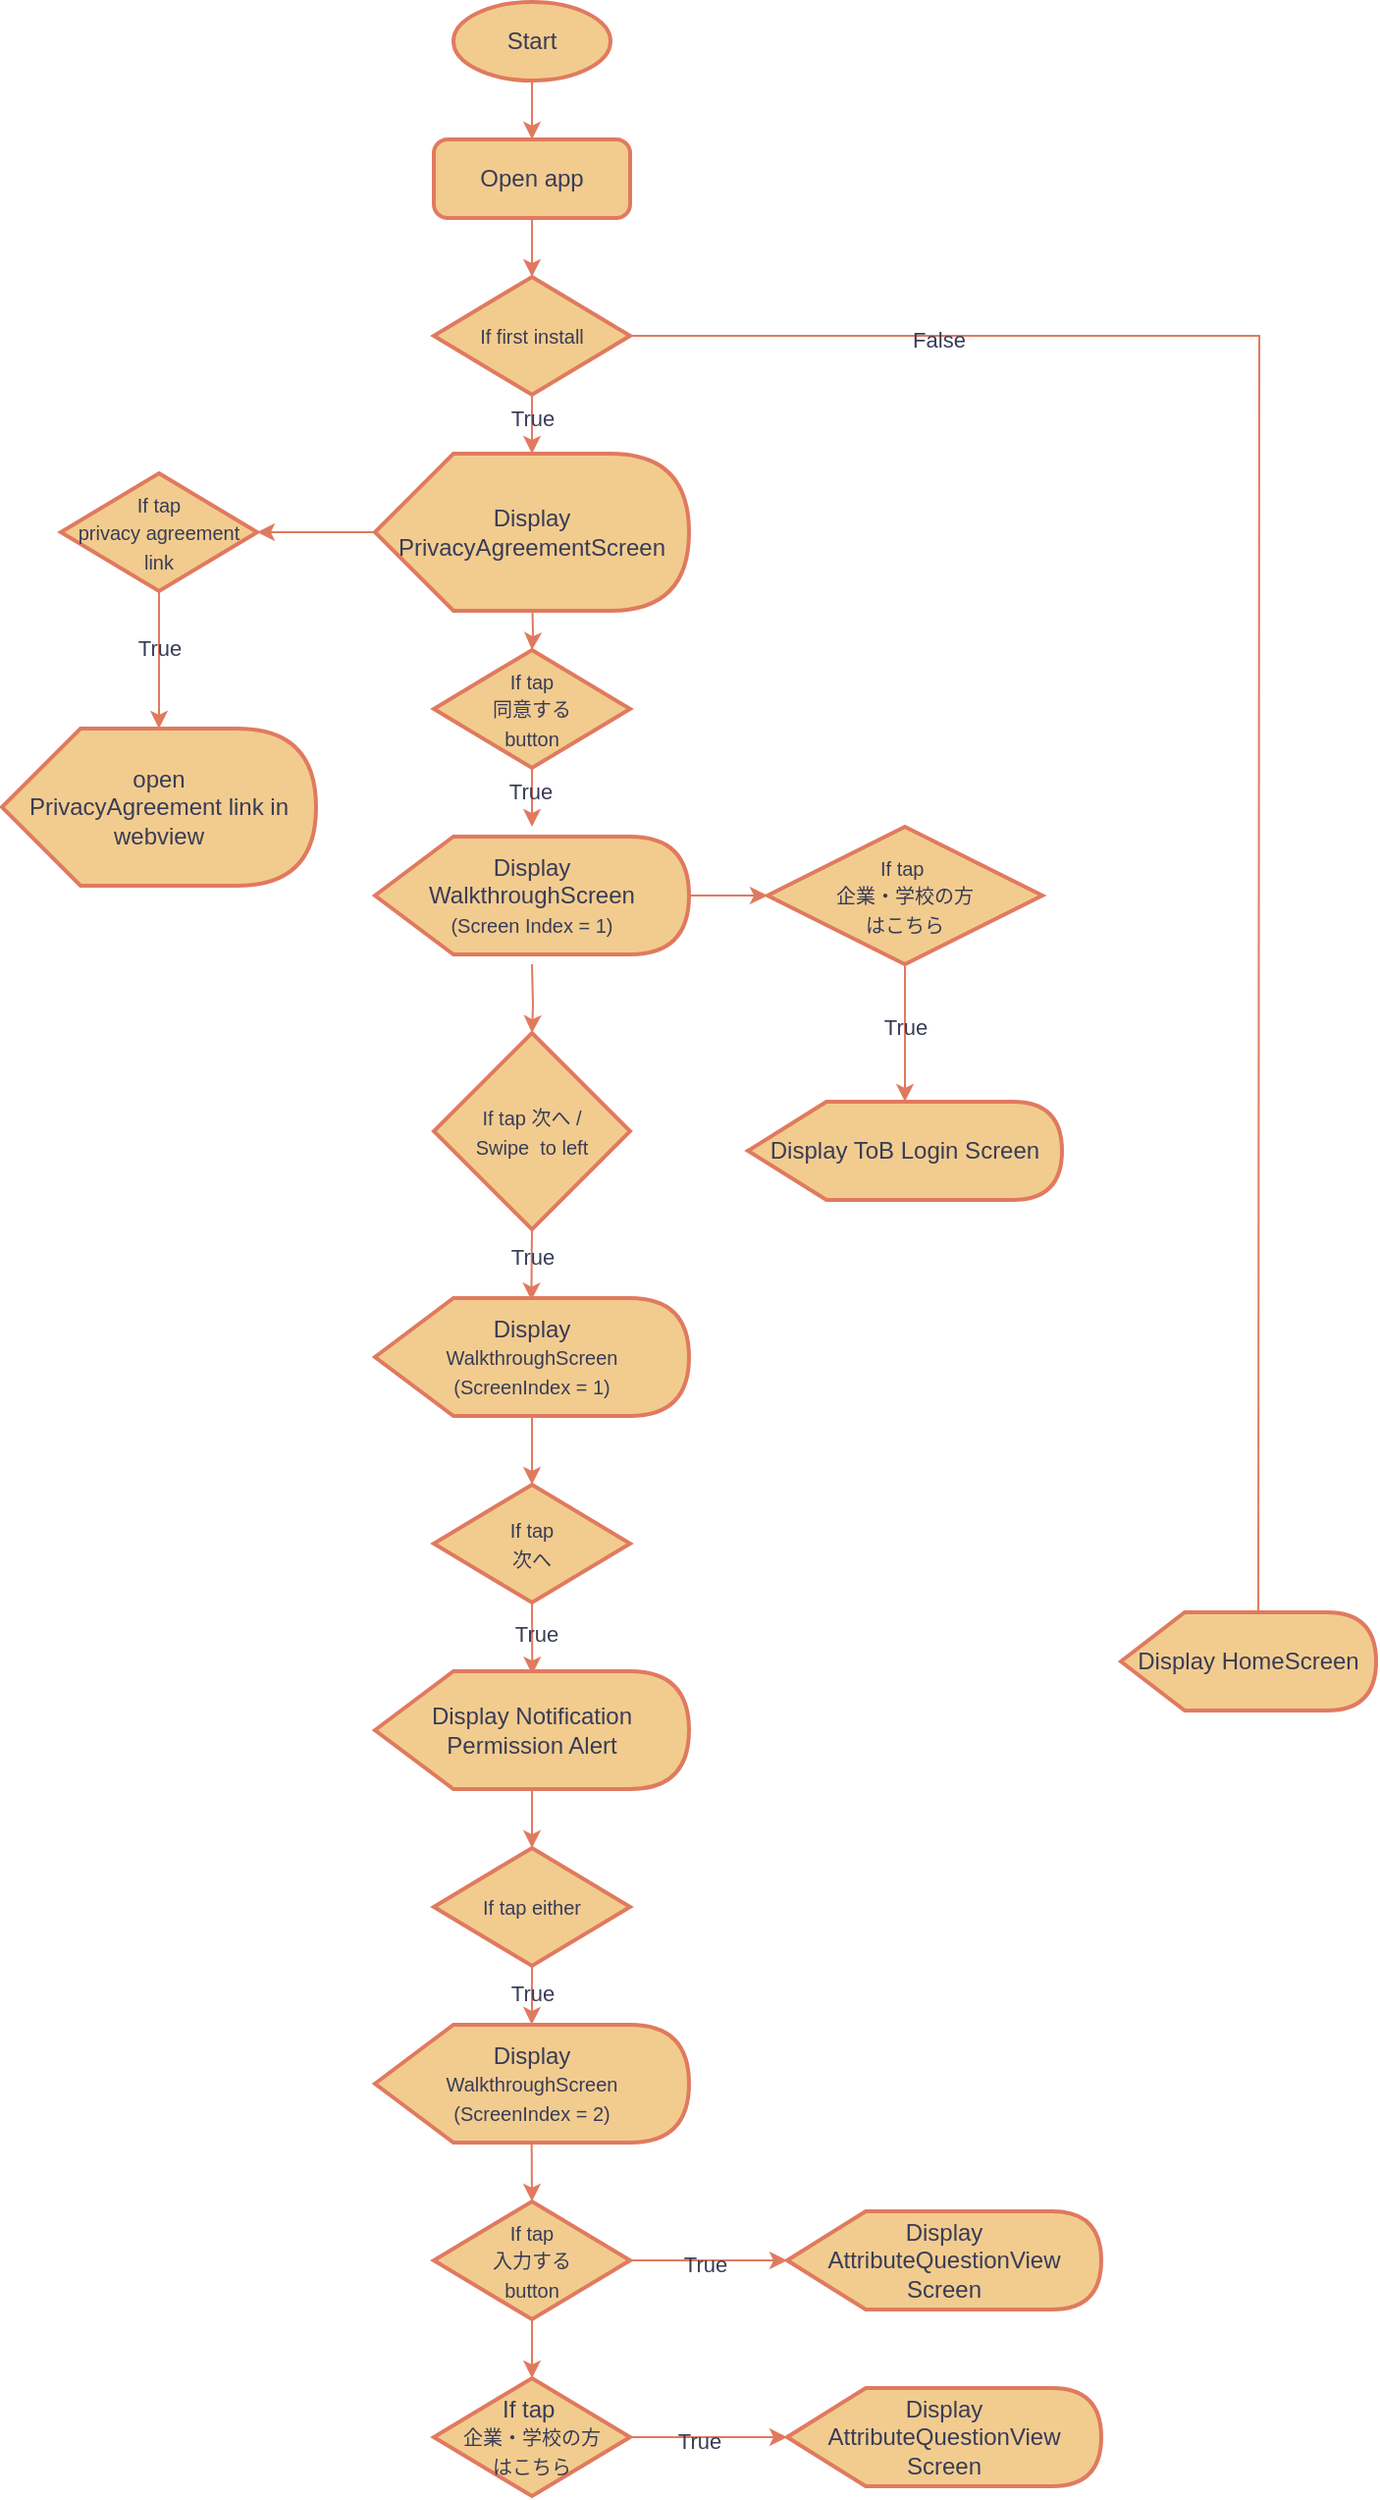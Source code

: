 <mxfile version="24.4.0" type="github">
  <diagram id="C5RBs43oDa-KdzZeNtuy" name="Page-1">
    <mxGraphModel dx="954" dy="496" grid="1" gridSize="10" guides="1" tooltips="1" connect="1" arrows="1" fold="1" page="1" pageScale="1" pageWidth="827" pageHeight="1169" math="0" shadow="0">
      <root>
        <mxCell id="WIyWlLk6GJQsqaUBKTNV-0" />
        <mxCell id="WIyWlLk6GJQsqaUBKTNV-1" parent="WIyWlLk6GJQsqaUBKTNV-0" />
        <mxCell id="aZ6WZrl9HWgUNa2LtCc6-0" style="edgeStyle=orthogonalEdgeStyle;rounded=0;orthogonalLoop=1;jettySize=auto;html=1;labelBackgroundColor=none;strokeColor=#E07A5F;fontColor=default;" edge="1" parent="WIyWlLk6GJQsqaUBKTNV-1" source="aZ6WZrl9HWgUNa2LtCc6-1" target="aZ6WZrl9HWgUNa2LtCc6-3">
          <mxGeometry relative="1" as="geometry" />
        </mxCell>
        <mxCell id="aZ6WZrl9HWgUNa2LtCc6-1" value="Start" style="ellipse;whiteSpace=wrap;html=1;strokeWidth=2;labelBackgroundColor=none;fillColor=#F2CC8F;strokeColor=#E07A5F;fontColor=#393C56;" vertex="1" parent="WIyWlLk6GJQsqaUBKTNV-1">
          <mxGeometry x="340" y="10" width="80" height="40" as="geometry" />
        </mxCell>
        <mxCell id="aZ6WZrl9HWgUNa2LtCc6-2" style="edgeStyle=orthogonalEdgeStyle;rounded=0;orthogonalLoop=1;jettySize=auto;html=1;labelBackgroundColor=none;strokeColor=#E07A5F;fontColor=default;" edge="1" parent="WIyWlLk6GJQsqaUBKTNV-1" source="aZ6WZrl9HWgUNa2LtCc6-3" target="aZ6WZrl9HWgUNa2LtCc6-8">
          <mxGeometry relative="1" as="geometry" />
        </mxCell>
        <mxCell id="aZ6WZrl9HWgUNa2LtCc6-3" value="Open app" style="rounded=1;whiteSpace=wrap;html=1;absoluteArcSize=1;arcSize=14;strokeWidth=2;labelBackgroundColor=none;fillColor=#F2CC8F;strokeColor=#E07A5F;fontColor=#393C56;" vertex="1" parent="WIyWlLk6GJQsqaUBKTNV-1">
          <mxGeometry x="330" y="80" width="100" height="40" as="geometry" />
        </mxCell>
        <mxCell id="aZ6WZrl9HWgUNa2LtCc6-4" value="" style="edgeStyle=orthogonalEdgeStyle;rounded=0;orthogonalLoop=1;jettySize=auto;html=1;labelBackgroundColor=none;strokeColor=#E07A5F;fontColor=default;" edge="1" parent="WIyWlLk6GJQsqaUBKTNV-1" source="aZ6WZrl9HWgUNa2LtCc6-8">
          <mxGeometry x="-0.955" y="10" relative="1" as="geometry">
            <mxPoint x="750" y="850" as="targetPoint" />
            <mxPoint as="offset" />
          </mxGeometry>
        </mxCell>
        <mxCell id="aZ6WZrl9HWgUNa2LtCc6-5" value="False" style="edgeLabel;html=1;align=center;verticalAlign=middle;resizable=0;points=[];labelBackgroundColor=none;fontColor=#393C56;" connectable="0" vertex="1" parent="aZ6WZrl9HWgUNa2LtCc6-4">
          <mxGeometry x="-0.684" y="-2" relative="1" as="geometry">
            <mxPoint as="offset" />
          </mxGeometry>
        </mxCell>
        <mxCell id="aZ6WZrl9HWgUNa2LtCc6-6" value="" style="edgeStyle=orthogonalEdgeStyle;rounded=0;orthogonalLoop=1;jettySize=auto;html=1;labelBackgroundColor=none;strokeColor=#E07A5F;fontColor=default;" edge="1" parent="WIyWlLk6GJQsqaUBKTNV-1" source="aZ6WZrl9HWgUNa2LtCc6-8">
          <mxGeometry relative="1" as="geometry">
            <mxPoint x="380" y="240" as="targetPoint" />
          </mxGeometry>
        </mxCell>
        <mxCell id="aZ6WZrl9HWgUNa2LtCc6-7" value="True" style="edgeLabel;html=1;align=center;verticalAlign=middle;resizable=0;points=[];labelBackgroundColor=none;fontColor=#393C56;" connectable="0" vertex="1" parent="aZ6WZrl9HWgUNa2LtCc6-6">
          <mxGeometry x="-0.239" relative="1" as="geometry">
            <mxPoint as="offset" />
          </mxGeometry>
        </mxCell>
        <mxCell id="aZ6WZrl9HWgUNa2LtCc6-8" value="&lt;font style=&quot;font-size: 10px;&quot;&gt;If first install&lt;/font&gt;" style="strokeWidth=2;html=1;shape=mxgraph.flowchart.decision;whiteSpace=wrap;labelBackgroundColor=none;fillColor=#F2CC8F;strokeColor=#E07A5F;fontColor=#393C56;" vertex="1" parent="WIyWlLk6GJQsqaUBKTNV-1">
          <mxGeometry x="330" y="150" width="100" height="60" as="geometry" />
        </mxCell>
        <mxCell id="aZ6WZrl9HWgUNa2LtCc6-9" style="edgeStyle=orthogonalEdgeStyle;rounded=0;orthogonalLoop=1;jettySize=auto;html=1;exitX=0.5;exitY=1;exitDx=0;exitDy=0;labelBackgroundColor=none;strokeColor=#E07A5F;fontColor=default;" edge="1" parent="WIyWlLk6GJQsqaUBKTNV-1" target="aZ6WZrl9HWgUNa2LtCc6-11">
          <mxGeometry relative="1" as="geometry">
            <mxPoint x="380" y="500" as="sourcePoint" />
            <Array as="points" />
          </mxGeometry>
        </mxCell>
        <mxCell id="aZ6WZrl9HWgUNa2LtCc6-10" value="&lt;font style=&quot;font-size: 10px;&quot;&gt;If tap&amp;nbsp;&lt;br&gt;企業・学校の方&lt;br&gt;はこちら&lt;/font&gt;" style="strokeWidth=2;html=1;shape=mxgraph.flowchart.decision;whiteSpace=wrap;labelBackgroundColor=none;fillColor=#F2CC8F;strokeColor=#E07A5F;fontColor=#393C56;" vertex="1" parent="WIyWlLk6GJQsqaUBKTNV-1">
          <mxGeometry x="500" y="430" width="140" height="70" as="geometry" />
        </mxCell>
        <mxCell id="aZ6WZrl9HWgUNa2LtCc6-11" value="&lt;font style=&quot;font-size: 10px;&quot;&gt;If tap 次へ / &lt;br&gt;Swipe&amp;nbsp; to left&lt;/font&gt;" style="strokeWidth=2;html=1;shape=mxgraph.flowchart.decision;whiteSpace=wrap;labelBackgroundColor=none;fillColor=#F2CC8F;strokeColor=#E07A5F;fontColor=#393C56;" vertex="1" parent="WIyWlLk6GJQsqaUBKTNV-1">
          <mxGeometry x="330" y="535" width="100" height="100" as="geometry" />
        </mxCell>
        <mxCell id="aZ6WZrl9HWgUNa2LtCc6-12" value="If tap&amp;nbsp;&lt;br style=&quot;border-color: var(--border-color); font-size: 10px;&quot;&gt;&lt;span style=&quot;font-size: 10px;&quot;&gt;企業・学校の方&lt;/span&gt;&lt;br style=&quot;border-color: var(--border-color); font-size: 10px;&quot;&gt;&lt;span style=&quot;font-size: 10px;&quot;&gt;はこちら&lt;/span&gt;" style="strokeWidth=2;html=1;shape=mxgraph.flowchart.decision;whiteSpace=wrap;labelBackgroundColor=none;fillColor=#F2CC8F;strokeColor=#E07A5F;fontColor=#393C56;" vertex="1" parent="WIyWlLk6GJQsqaUBKTNV-1">
          <mxGeometry x="330" y="1220" width="100" height="60" as="geometry" />
        </mxCell>
        <mxCell id="aZ6WZrl9HWgUNa2LtCc6-13" style="edgeStyle=orthogonalEdgeStyle;rounded=0;orthogonalLoop=1;jettySize=auto;html=1;entryX=0.5;entryY=0;entryDx=0;entryDy=0;entryPerimeter=0;labelBackgroundColor=none;strokeColor=#E07A5F;fontColor=default;" edge="1" parent="WIyWlLk6GJQsqaUBKTNV-1" target="aZ6WZrl9HWgUNa2LtCc6-37">
          <mxGeometry relative="1" as="geometry">
            <mxPoint x="380" y="730" as="sourcePoint" />
          </mxGeometry>
        </mxCell>
        <mxCell id="aZ6WZrl9HWgUNa2LtCc6-14" value="" style="edgeStyle=orthogonalEdgeStyle;rounded=0;orthogonalLoop=1;jettySize=auto;html=1;labelBackgroundColor=none;strokeColor=#E07A5F;fontColor=default;" edge="1" parent="WIyWlLk6GJQsqaUBKTNV-1" source="aZ6WZrl9HWgUNa2LtCc6-21">
          <mxGeometry relative="1" as="geometry">
            <mxPoint x="380" y="430" as="targetPoint" />
          </mxGeometry>
        </mxCell>
        <mxCell id="aZ6WZrl9HWgUNa2LtCc6-15" value="True" style="edgeLabel;html=1;align=center;verticalAlign=middle;resizable=0;points=[];labelBackgroundColor=none;fontColor=#393C56;" connectable="0" vertex="1" parent="aZ6WZrl9HWgUNa2LtCc6-14">
          <mxGeometry x="-0.199" y="-1" relative="1" as="geometry">
            <mxPoint as="offset" />
          </mxGeometry>
        </mxCell>
        <mxCell id="aZ6WZrl9HWgUNa2LtCc6-16" value="" style="edgeStyle=orthogonalEdgeStyle;rounded=0;orthogonalLoop=1;jettySize=auto;html=1;exitX=1;exitY=0.5;exitDx=0;exitDy=0;labelBackgroundColor=none;strokeColor=#E07A5F;fontColor=default;" edge="1" parent="WIyWlLk6GJQsqaUBKTNV-1" target="aZ6WZrl9HWgUNa2LtCc6-10">
          <mxGeometry relative="1" as="geometry">
            <Array as="points">
              <mxPoint x="440" y="465" />
            </Array>
            <mxPoint x="440" y="465" as="sourcePoint" />
          </mxGeometry>
        </mxCell>
        <mxCell id="aZ6WZrl9HWgUNa2LtCc6-17" style="edgeStyle=orthogonalEdgeStyle;rounded=0;orthogonalLoop=1;jettySize=auto;html=1;exitX=0.5;exitY=1;exitDx=0;exitDy=0;exitPerimeter=0;labelBackgroundColor=none;strokeColor=#E07A5F;fontColor=default;" edge="1" parent="WIyWlLk6GJQsqaUBKTNV-1" source="aZ6WZrl9HWgUNa2LtCc6-11" target="aZ6WZrl9HWgUNa2LtCc6-11">
          <mxGeometry relative="1" as="geometry" />
        </mxCell>
        <mxCell id="aZ6WZrl9HWgUNa2LtCc6-18" value="" style="endArrow=classic;html=1;rounded=0;entryX=0.5;entryY=0;entryDx=0;entryDy=0;exitX=0.5;exitY=1;exitDx=0;exitDy=0;exitPerimeter=0;labelBackgroundColor=none;strokeColor=#E07A5F;fontColor=default;" edge="1" parent="WIyWlLk6GJQsqaUBKTNV-1" source="aZ6WZrl9HWgUNa2LtCc6-10">
          <mxGeometry width="50" height="50" relative="1" as="geometry">
            <mxPoint x="590" y="500" as="sourcePoint" />
            <mxPoint x="570" y="570" as="targetPoint" />
          </mxGeometry>
        </mxCell>
        <mxCell id="aZ6WZrl9HWgUNa2LtCc6-19" value="True" style="edgeLabel;html=1;align=center;verticalAlign=middle;resizable=0;points=[];labelBackgroundColor=none;fontColor=#393C56;" connectable="0" vertex="1" parent="aZ6WZrl9HWgUNa2LtCc6-18">
          <mxGeometry x="-0.086" relative="1" as="geometry">
            <mxPoint as="offset" />
          </mxGeometry>
        </mxCell>
        <mxCell id="aZ6WZrl9HWgUNa2LtCc6-20" value="" style="edgeStyle=orthogonalEdgeStyle;rounded=0;orthogonalLoop=1;jettySize=auto;html=1;labelBackgroundColor=none;strokeColor=#E07A5F;fontColor=default;" edge="1" parent="WIyWlLk6GJQsqaUBKTNV-1" target="aZ6WZrl9HWgUNa2LtCc6-21">
          <mxGeometry relative="1" as="geometry">
            <mxPoint x="380" y="310" as="sourcePoint" />
          </mxGeometry>
        </mxCell>
        <mxCell id="aZ6WZrl9HWgUNa2LtCc6-21" value="&lt;font style=&quot;font-size: 10px;&quot;&gt;If tap &lt;br&gt;同意する&lt;br&gt;button&lt;/font&gt;" style="strokeWidth=2;html=1;shape=mxgraph.flowchart.decision;whiteSpace=wrap;labelBackgroundColor=none;fillColor=#F2CC8F;strokeColor=#E07A5F;fontColor=#393C56;" vertex="1" parent="WIyWlLk6GJQsqaUBKTNV-1">
          <mxGeometry x="330" y="340" width="100" height="60" as="geometry" />
        </mxCell>
        <mxCell id="aZ6WZrl9HWgUNa2LtCc6-22" value="" style="edgeStyle=orthogonalEdgeStyle;rounded=0;orthogonalLoop=1;jettySize=auto;html=1;labelBackgroundColor=none;strokeColor=#E07A5F;fontColor=default;" edge="1" parent="WIyWlLk6GJQsqaUBKTNV-1" source="aZ6WZrl9HWgUNa2LtCc6-24">
          <mxGeometry relative="1" as="geometry">
            <mxPoint x="190" y="380" as="targetPoint" />
          </mxGeometry>
        </mxCell>
        <mxCell id="aZ6WZrl9HWgUNa2LtCc6-23" value="True" style="edgeLabel;html=1;align=center;verticalAlign=middle;resizable=0;points=[];labelBackgroundColor=none;fontColor=#393C56;" connectable="0" vertex="1" parent="aZ6WZrl9HWgUNa2LtCc6-22">
          <mxGeometry x="-0.198" relative="1" as="geometry">
            <mxPoint as="offset" />
          </mxGeometry>
        </mxCell>
        <mxCell id="aZ6WZrl9HWgUNa2LtCc6-24" value="&lt;font style=&quot;font-size: 10px;&quot;&gt;If tap &lt;br&gt;privacy agreement&lt;br&gt;link&lt;/font&gt;" style="strokeWidth=2;html=1;shape=mxgraph.flowchart.decision;whiteSpace=wrap;labelBackgroundColor=none;fillColor=#F2CC8F;strokeColor=#E07A5F;fontColor=#393C56;" vertex="1" parent="WIyWlLk6GJQsqaUBKTNV-1">
          <mxGeometry x="140" y="250" width="100" height="60" as="geometry" />
        </mxCell>
        <mxCell id="aZ6WZrl9HWgUNa2LtCc6-25" value="" style="edgeStyle=orthogonalEdgeStyle;rounded=0;orthogonalLoop=1;jettySize=auto;html=1;labelBackgroundColor=none;strokeColor=#E07A5F;fontColor=default;" edge="1" parent="WIyWlLk6GJQsqaUBKTNV-1" source="aZ6WZrl9HWgUNa2LtCc6-26" target="aZ6WZrl9HWgUNa2LtCc6-24">
          <mxGeometry relative="1" as="geometry" />
        </mxCell>
        <mxCell id="aZ6WZrl9HWgUNa2LtCc6-26" value="Display&lt;br style=&quot;border-color: var(--border-color); font-size: 10px;&quot;&gt;PrivacyAgreementScreen" style="shape=display;whiteSpace=wrap;html=1;strokeWidth=2;labelBackgroundColor=none;fillColor=#F2CC8F;strokeColor=#E07A5F;fontColor=#393C56;" vertex="1" parent="WIyWlLk6GJQsqaUBKTNV-1">
          <mxGeometry x="300" y="240" width="160" height="80" as="geometry" />
        </mxCell>
        <mxCell id="aZ6WZrl9HWgUNa2LtCc6-27" value="open&lt;br style=&quot;border-color: var(--border-color); font-size: 10px;&quot;&gt;PrivacyAgreement link in webview" style="shape=display;whiteSpace=wrap;html=1;strokeWidth=2;labelBackgroundColor=none;fillColor=#F2CC8F;strokeColor=#E07A5F;fontColor=#393C56;" vertex="1" parent="WIyWlLk6GJQsqaUBKTNV-1">
          <mxGeometry x="110" y="380" width="160" height="80" as="geometry" />
        </mxCell>
        <mxCell id="aZ6WZrl9HWgUNa2LtCc6-28" value="Display ToB Login Screen" style="shape=display;whiteSpace=wrap;html=1;strokeWidth=2;labelBackgroundColor=none;fillColor=#F2CC8F;strokeColor=#E07A5F;fontColor=#393C56;" vertex="1" parent="WIyWlLk6GJQsqaUBKTNV-1">
          <mxGeometry x="490" y="570" width="160" height="50" as="geometry" />
        </mxCell>
        <mxCell id="aZ6WZrl9HWgUNa2LtCc6-29" value="Display&lt;br style=&quot;border-color: var(--border-color); font-size: 10px;&quot;&gt;WalkthroughScreen&lt;br style=&quot;border-color: var(--border-color); font-size: 10px;&quot;&gt;&lt;span style=&quot;border-color: var(--border-color); font-size: 10px;&quot;&gt;(Screen Index = 1)&lt;/span&gt;" style="shape=display;whiteSpace=wrap;html=1;strokeWidth=2;labelBackgroundColor=none;fillColor=#F2CC8F;strokeColor=#E07A5F;fontColor=#393C56;" vertex="1" parent="WIyWlLk6GJQsqaUBKTNV-1">
          <mxGeometry x="300" y="435" width="160" height="60" as="geometry" />
        </mxCell>
        <mxCell id="aZ6WZrl9HWgUNa2LtCc6-30" value="Display&lt;br style=&quot;border-color: var(--border-color); font-size: 10px;&quot;&gt;&lt;span style=&quot;border-color: var(--border-color); font-size: 10px;&quot;&gt;WalkthroughScreen&lt;/span&gt;&lt;br style=&quot;border-color: var(--border-color); font-size: 10px;&quot;&gt;&lt;span style=&quot;border-color: var(--border-color); font-size: 10px;&quot;&gt;(ScreenIndex = 1)&lt;/span&gt;" style="shape=display;whiteSpace=wrap;html=1;strokeWidth=2;labelBackgroundColor=none;fillColor=#F2CC8F;strokeColor=#E07A5F;fontColor=#393C56;" vertex="1" parent="WIyWlLk6GJQsqaUBKTNV-1">
          <mxGeometry x="300" y="670" width="160" height="60" as="geometry" />
        </mxCell>
        <mxCell id="aZ6WZrl9HWgUNa2LtCc6-31" value="Display HomeScreen" style="shape=display;whiteSpace=wrap;html=1;strokeWidth=2;labelBackgroundColor=none;fillColor=#F2CC8F;strokeColor=#E07A5F;fontColor=#393C56;" vertex="1" parent="WIyWlLk6GJQsqaUBKTNV-1">
          <mxGeometry x="680" y="830" width="130" height="50" as="geometry" />
        </mxCell>
        <mxCell id="aZ6WZrl9HWgUNa2LtCc6-32" value="&lt;font style=&quot;font-size: 10px;&quot;&gt;If tap &lt;br&gt;入力する&lt;br&gt;button&lt;/font&gt;" style="strokeWidth=2;html=1;shape=mxgraph.flowchart.decision;whiteSpace=wrap;labelBackgroundColor=none;fillColor=#F2CC8F;strokeColor=#E07A5F;fontColor=#393C56;" vertex="1" parent="WIyWlLk6GJQsqaUBKTNV-1">
          <mxGeometry x="330" y="1130" width="100" height="60" as="geometry" />
        </mxCell>
        <mxCell id="aZ6WZrl9HWgUNa2LtCc6-33" style="edgeStyle=orthogonalEdgeStyle;rounded=0;orthogonalLoop=1;jettySize=auto;html=1;exitX=0.5;exitY=1;exitDx=0;exitDy=0;exitPerimeter=0;entryX=0.5;entryY=0;entryDx=0;entryDy=0;entryPerimeter=0;labelBackgroundColor=none;strokeColor=#E07A5F;fontColor=default;" edge="1" parent="WIyWlLk6GJQsqaUBKTNV-1" source="aZ6WZrl9HWgUNa2LtCc6-32" target="aZ6WZrl9HWgUNa2LtCc6-12">
          <mxGeometry relative="1" as="geometry">
            <mxPoint x="390" y="1130" as="sourcePoint" />
            <mxPoint x="380" y="1210" as="targetPoint" />
          </mxGeometry>
        </mxCell>
        <mxCell id="aZ6WZrl9HWgUNa2LtCc6-34" value="" style="edgeStyle=orthogonalEdgeStyle;rounded=0;orthogonalLoop=1;jettySize=auto;html=1;labelBackgroundColor=none;strokeColor=#E07A5F;fontColor=default;" edge="1" parent="WIyWlLk6GJQsqaUBKTNV-1" source="aZ6WZrl9HWgUNa2LtCc6-32" target="aZ6WZrl9HWgUNa2LtCc6-36">
          <mxGeometry x="0.007" y="18" relative="1" as="geometry">
            <mxPoint x="510" y="1160" as="targetPoint" />
            <Array as="points" />
            <mxPoint y="1" as="offset" />
            <mxPoint x="430" y="1170" as="sourcePoint" />
          </mxGeometry>
        </mxCell>
        <mxCell id="aZ6WZrl9HWgUNa2LtCc6-35" value="True" style="edgeLabel;html=1;align=center;verticalAlign=middle;resizable=0;points=[];labelBackgroundColor=none;fontColor=#393C56;" connectable="0" vertex="1" parent="aZ6WZrl9HWgUNa2LtCc6-34">
          <mxGeometry x="0.141" y="-2" relative="1" as="geometry">
            <mxPoint x="-8" as="offset" />
          </mxGeometry>
        </mxCell>
        <mxCell id="aZ6WZrl9HWgUNa2LtCc6-36" value="Display AttributeQuestionView&lt;br&gt;Screen" style="shape=display;whiteSpace=wrap;html=1;strokeWidth=2;labelBackgroundColor=none;fillColor=#F2CC8F;strokeColor=#E07A5F;fontColor=#393C56;" vertex="1" parent="WIyWlLk6GJQsqaUBKTNV-1">
          <mxGeometry x="510" y="1135" width="160" height="50" as="geometry" />
        </mxCell>
        <mxCell id="aZ6WZrl9HWgUNa2LtCc6-37" value="&lt;font style=&quot;font-size: 10px;&quot;&gt;If tap &lt;br&gt;次へ&lt;/font&gt;" style="strokeWidth=2;html=1;shape=mxgraph.flowchart.decision;whiteSpace=wrap;labelBackgroundColor=none;fillColor=#F2CC8F;strokeColor=#E07A5F;fontColor=#393C56;" vertex="1" parent="WIyWlLk6GJQsqaUBKTNV-1">
          <mxGeometry x="330" y="765" width="100" height="60" as="geometry" />
        </mxCell>
        <mxCell id="aZ6WZrl9HWgUNa2LtCc6-38" style="edgeStyle=orthogonalEdgeStyle;rounded=0;orthogonalLoop=1;jettySize=auto;html=1;exitX=0.5;exitY=1;exitDx=0;exitDy=0;exitPerimeter=0;entryX=0.501;entryY=0.027;entryDx=0;entryDy=0;entryPerimeter=0;labelBackgroundColor=none;strokeColor=#E07A5F;fontColor=default;" edge="1" parent="WIyWlLk6GJQsqaUBKTNV-1" source="aZ6WZrl9HWgUNa2LtCc6-37" target="aZ6WZrl9HWgUNa2LtCc6-40">
          <mxGeometry relative="1" as="geometry">
            <mxPoint x="350" y="830" as="sourcePoint" />
            <mxPoint x="379.84" y="868" as="targetPoint" />
          </mxGeometry>
        </mxCell>
        <mxCell id="aZ6WZrl9HWgUNa2LtCc6-39" value="True" style="edgeLabel;html=1;align=center;verticalAlign=middle;resizable=0;points=[];labelBackgroundColor=none;fontColor=#393C56;" connectable="0" vertex="1" parent="aZ6WZrl9HWgUNa2LtCc6-38">
          <mxGeometry x="-0.118" y="2" relative="1" as="geometry">
            <mxPoint as="offset" />
          </mxGeometry>
        </mxCell>
        <mxCell id="aZ6WZrl9HWgUNa2LtCc6-40" value="Display Notification Permission Alert" style="shape=display;whiteSpace=wrap;html=1;strokeWidth=2;labelBackgroundColor=none;fillColor=#F2CC8F;strokeColor=#E07A5F;fontColor=#393C56;" vertex="1" parent="WIyWlLk6GJQsqaUBKTNV-1">
          <mxGeometry x="300" y="860" width="160" height="60" as="geometry" />
        </mxCell>
        <mxCell id="aZ6WZrl9HWgUNa2LtCc6-41" value="&lt;font style=&quot;font-size: 10px;&quot;&gt;If tap either&lt;br&gt;&lt;/font&gt;" style="strokeWidth=2;html=1;shape=mxgraph.flowchart.decision;whiteSpace=wrap;labelBackgroundColor=none;fillColor=#F2CC8F;strokeColor=#E07A5F;fontColor=#393C56;" vertex="1" parent="WIyWlLk6GJQsqaUBKTNV-1">
          <mxGeometry x="330" y="950" width="100" height="60" as="geometry" />
        </mxCell>
        <mxCell id="aZ6WZrl9HWgUNa2LtCc6-42" style="edgeStyle=orthogonalEdgeStyle;rounded=0;orthogonalLoop=1;jettySize=auto;html=1;entryX=0.499;entryY=-0.002;entryDx=0;entryDy=0;entryPerimeter=0;labelBackgroundColor=none;strokeColor=#E07A5F;fontColor=default;" edge="1" parent="WIyWlLk6GJQsqaUBKTNV-1" source="aZ6WZrl9HWgUNa2LtCc6-41" target="aZ6WZrl9HWgUNa2LtCc6-45">
          <mxGeometry relative="1" as="geometry">
            <mxPoint x="379.86" y="1010" as="sourcePoint" />
            <mxPoint x="379.86" y="1047" as="targetPoint" />
          </mxGeometry>
        </mxCell>
        <mxCell id="aZ6WZrl9HWgUNa2LtCc6-43" value="True" style="edgeLabel;html=1;align=center;verticalAlign=middle;resizable=0;points=[];labelBackgroundColor=none;fontColor=#393C56;" connectable="0" vertex="1" parent="aZ6WZrl9HWgUNa2LtCc6-42">
          <mxGeometry x="-0.26" relative="1" as="geometry">
            <mxPoint y="3" as="offset" />
          </mxGeometry>
        </mxCell>
        <mxCell id="aZ6WZrl9HWgUNa2LtCc6-44" style="edgeStyle=orthogonalEdgeStyle;rounded=0;orthogonalLoop=1;jettySize=auto;html=1;entryX=0.5;entryY=0;entryDx=0;entryDy=0;entryPerimeter=0;labelBackgroundColor=none;strokeColor=#E07A5F;fontColor=default;" edge="1" parent="WIyWlLk6GJQsqaUBKTNV-1" target="aZ6WZrl9HWgUNa2LtCc6-41">
          <mxGeometry relative="1" as="geometry">
            <mxPoint x="380" y="920" as="sourcePoint" />
            <mxPoint x="379.86" y="957" as="targetPoint" />
          </mxGeometry>
        </mxCell>
        <mxCell id="aZ6WZrl9HWgUNa2LtCc6-45" value="Display&lt;br style=&quot;border-color: var(--border-color); font-size: 10px;&quot;&gt;&lt;span style=&quot;border-color: var(--border-color); font-size: 10px;&quot;&gt;WalkthroughScreen&lt;/span&gt;&lt;br style=&quot;border-color: var(--border-color); font-size: 10px;&quot;&gt;&lt;span style=&quot;border-color: var(--border-color); font-size: 10px;&quot;&gt;(ScreenIndex = 2)&lt;/span&gt;" style="shape=display;whiteSpace=wrap;html=1;strokeWidth=2;labelBackgroundColor=none;fillColor=#F2CC8F;strokeColor=#E07A5F;fontColor=#393C56;" vertex="1" parent="WIyWlLk6GJQsqaUBKTNV-1">
          <mxGeometry x="300" y="1040" width="160" height="60" as="geometry" />
        </mxCell>
        <mxCell id="aZ6WZrl9HWgUNa2LtCc6-46" style="edgeStyle=orthogonalEdgeStyle;rounded=0;orthogonalLoop=1;jettySize=auto;html=1;entryX=0.5;entryY=0;entryDx=0;entryDy=0;entryPerimeter=0;labelBackgroundColor=none;strokeColor=#E07A5F;fontColor=default;" edge="1" parent="WIyWlLk6GJQsqaUBKTNV-1" target="aZ6WZrl9HWgUNa2LtCc6-32">
          <mxGeometry relative="1" as="geometry">
            <mxPoint x="379.83" y="1100" as="sourcePoint" />
            <mxPoint x="379.83" y="1130" as="targetPoint" />
          </mxGeometry>
        </mxCell>
        <mxCell id="aZ6WZrl9HWgUNa2LtCc6-47" value="Display AttributeQuestionView&lt;br&gt;Screen" style="shape=display;whiteSpace=wrap;html=1;strokeWidth=2;labelBackgroundColor=none;fillColor=#F2CC8F;strokeColor=#E07A5F;fontColor=#393C56;" vertex="1" parent="WIyWlLk6GJQsqaUBKTNV-1">
          <mxGeometry x="510" y="1225" width="160" height="50" as="geometry" />
        </mxCell>
        <mxCell id="aZ6WZrl9HWgUNa2LtCc6-48" style="edgeStyle=orthogonalEdgeStyle;rounded=0;orthogonalLoop=1;jettySize=auto;html=1;exitX=1;exitY=0.5;exitDx=0;exitDy=0;exitPerimeter=0;entryX=0;entryY=0.5;entryDx=0;entryDy=0;entryPerimeter=0;labelBackgroundColor=none;strokeColor=#E07A5F;fontColor=default;" edge="1" parent="WIyWlLk6GJQsqaUBKTNV-1" source="aZ6WZrl9HWgUNa2LtCc6-12" target="aZ6WZrl9HWgUNa2LtCc6-47">
          <mxGeometry relative="1" as="geometry" />
        </mxCell>
        <mxCell id="aZ6WZrl9HWgUNa2LtCc6-49" value="True" style="edgeLabel;html=1;align=center;verticalAlign=middle;resizable=0;points=[];labelBackgroundColor=none;fontColor=#393C56;" connectable="0" vertex="1" parent="aZ6WZrl9HWgUNa2LtCc6-48">
          <mxGeometry x="-0.121" y="-2" relative="1" as="geometry">
            <mxPoint as="offset" />
          </mxGeometry>
        </mxCell>
        <mxCell id="aZ6WZrl9HWgUNa2LtCc6-50" style="edgeStyle=orthogonalEdgeStyle;rounded=0;orthogonalLoop=1;jettySize=auto;html=1;exitX=0.5;exitY=1;exitDx=0;exitDy=0;exitPerimeter=0;entryX=0.498;entryY=0.019;entryDx=0;entryDy=0;entryPerimeter=0;labelBackgroundColor=none;strokeColor=#E07A5F;fontColor=default;" edge="1" parent="WIyWlLk6GJQsqaUBKTNV-1" source="aZ6WZrl9HWgUNa2LtCc6-11" target="aZ6WZrl9HWgUNa2LtCc6-30">
          <mxGeometry relative="1" as="geometry" />
        </mxCell>
        <mxCell id="aZ6WZrl9HWgUNa2LtCc6-51" value="True" style="edgeLabel;html=1;align=center;verticalAlign=middle;resizable=0;points=[];labelBackgroundColor=none;fontColor=#393C56;" connectable="0" vertex="1" parent="aZ6WZrl9HWgUNa2LtCc6-50">
          <mxGeometry x="-0.265" relative="1" as="geometry">
            <mxPoint as="offset" />
          </mxGeometry>
        </mxCell>
      </root>
    </mxGraphModel>
  </diagram>
</mxfile>

